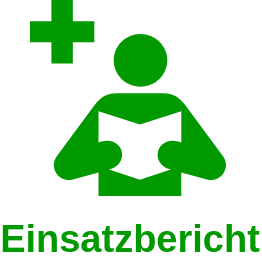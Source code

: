 <mxfile version="12.4.2" type="device" pages="1"><diagram id="WJ3pvwxHkd4DTgGIoq9J" name="Page-1"><mxGraphModel dx="989" dy="730" grid="1" gridSize="10" guides="1" tooltips="1" connect="1" arrows="1" fold="1" page="1" pageScale="1" pageWidth="827" pageHeight="1169" math="0" shadow="0"><root><mxCell id="0"/><mxCell id="1" parent="0"/><mxCell id="4n31SjlvGu7F5jLXSmON-2" value="Einsatzbericht" style="text;html=1;strokeColor=none;fillColor=none;align=center;verticalAlign=middle;whiteSpace=wrap;rounded=0;fontColor=#009900;fontSize=19;fontStyle=1" vertex="1" parent="1"><mxGeometry x="440" y="270" width="100" height="20" as="geometry"/></mxCell><mxCell id="4n31SjlvGu7F5jLXSmON-4" value="" style="shape=mxgraph.signs.healthcare.medical_library;html=1;pointerEvents=1;fillColor=#009900;strokeColor=none;verticalLabelPosition=bottom;verticalAlign=top;align=center;fontSize=19;fontColor=#009900;" vertex="1" parent="1"><mxGeometry x="440" y="160" width="98" height="98" as="geometry"/></mxCell></root></mxGraphModel></diagram></mxfile>